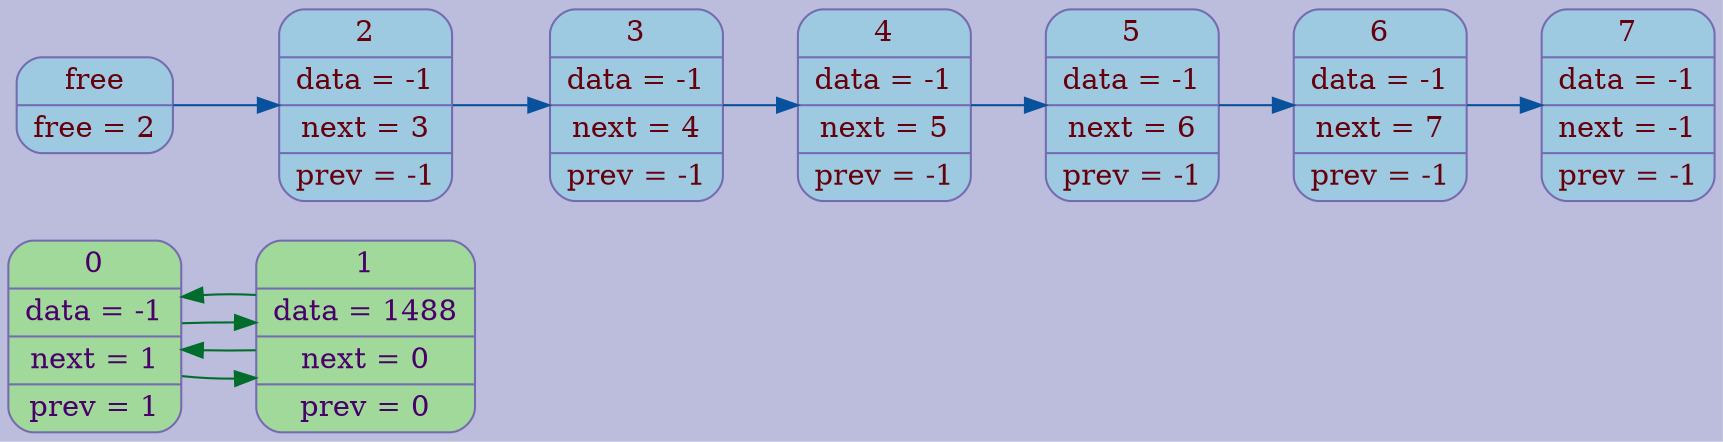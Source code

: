 digraph G{
rankdir=LR;
bgcolor="#bcbddc";
node[style=filled, color="#756bb1", fillcolor="#a1d99b", fontcolor="#49006a", fontsize=14];
elem0[shape="Mrecord", label="0 | data = -1 | next = 1 | prev = 1"];
elem1[shape="Mrecord", label="1 | data = 1488 | next = 0 | prev = 0"];
edge[color="#006d2c",fontsize=12, penwidth=1];
elem0->elem1->elem0;
edge[color="#006d2c",fontsize=12, penwidth=1];
elem0->elem1->elem0;
node[style=filled, color="#756bb1", fillcolor="#9ecae1", fontcolor="#67000d"fontsize=14];
free[shape="Mrecord", label="free | free = 2"];
free_elem2[shape="Mrecord", label="2 | data = -1 | next = 3 | prev = -1"];
free_elem3[shape="Mrecord", label="3 | data = -1 | next = 4 | prev = -1"];
free_elem4[shape="Mrecord", label="4 | data = -1 | next = 5 | prev = -1"];
free_elem5[shape="Mrecord", label="5 | data = -1 | next = 6 | prev = -1"];
free_elem6[shape="Mrecord", label="6 | data = -1 | next = 7 | prev = -1"];
free_elem7[shape="Mrecord", label="7 | data = -1 | next = -1 | prev = -1"];
edge[color="#08519c",fontsize=12, penwidth=1];
free->free_elem2->free_elem3->free_elem4->free_elem5->free_elem6->free_elem7;
}
